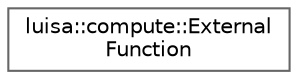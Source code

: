 digraph "类继承关系图"
{
 // LATEX_PDF_SIZE
  bgcolor="transparent";
  edge [fontname=Helvetica,fontsize=10,labelfontname=Helvetica,labelfontsize=10];
  node [fontname=Helvetica,fontsize=10,shape=box,height=0.2,width=0.4];
  rankdir="LR";
  Node0 [id="Node000000",label="luisa::compute::External\lFunction",height=0.2,width=0.4,color="grey40", fillcolor="white", style="filled",URL="$classluisa_1_1compute_1_1_external_function.html",tooltip=" "];
}
